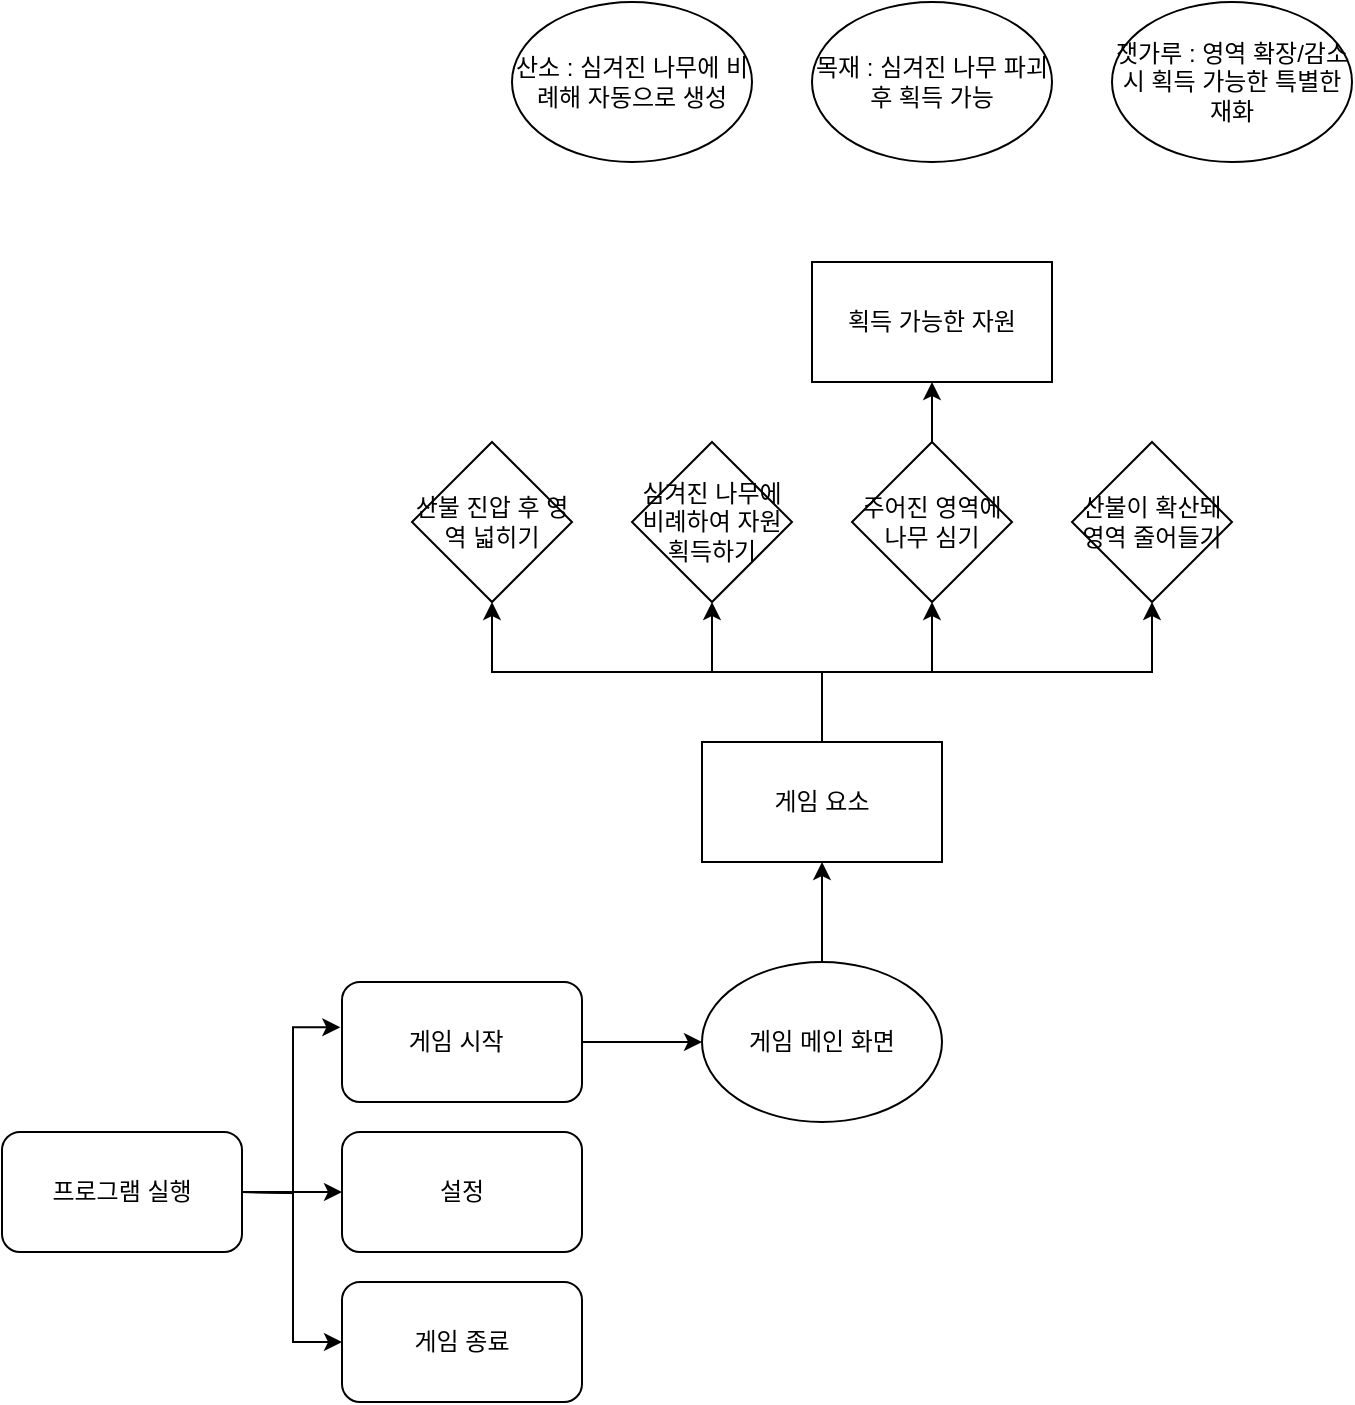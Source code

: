 <mxfile version="26.1.3">
  <diagram name="페이지-1" id="_BRhv00JYU-RnK_FMh2p">
    <mxGraphModel dx="2117" dy="618" grid="1" gridSize="10" guides="1" tooltips="1" connect="1" arrows="1" fold="1" page="1" pageScale="1" pageWidth="827" pageHeight="1169" math="0" shadow="0">
      <root>
        <mxCell id="0" />
        <mxCell id="1" parent="0" />
        <mxCell id="LIoRFN2679DY6rcGjams-6" style="edgeStyle=orthogonalEdgeStyle;rounded=0;orthogonalLoop=1;jettySize=auto;html=1;entryX=0;entryY=0.5;entryDx=0;entryDy=0;" edge="1" parent="1" target="LIoRFN2679DY6rcGjams-3">
          <mxGeometry relative="1" as="geometry">
            <mxPoint x="40" y="685" as="sourcePoint" />
          </mxGeometry>
        </mxCell>
        <mxCell id="LIoRFN2679DY6rcGjams-9" style="edgeStyle=orthogonalEdgeStyle;rounded=0;orthogonalLoop=1;jettySize=auto;html=1;" edge="1" parent="1" source="LIoRFN2679DY6rcGjams-2" target="LIoRFN2679DY6rcGjams-8">
          <mxGeometry relative="1" as="geometry" />
        </mxCell>
        <mxCell id="LIoRFN2679DY6rcGjams-2" value="게임 시작&lt;span style=&quot;white-space: pre;&quot;&gt;&#x9;&lt;/span&gt;" style="rounded=1;whiteSpace=wrap;html=1;" vertex="1" parent="1">
          <mxGeometry x="90" y="580" width="120" height="60" as="geometry" />
        </mxCell>
        <mxCell id="LIoRFN2679DY6rcGjams-3" value="게임 종료" style="rounded=1;whiteSpace=wrap;html=1;" vertex="1" parent="1">
          <mxGeometry x="90" y="730" width="120" height="60" as="geometry" />
        </mxCell>
        <mxCell id="LIoRFN2679DY6rcGjams-4" value="설정" style="rounded=1;whiteSpace=wrap;html=1;" vertex="1" parent="1">
          <mxGeometry x="90" y="655" width="120" height="60" as="geometry" />
        </mxCell>
        <mxCell id="LIoRFN2679DY6rcGjams-7" style="edgeStyle=orthogonalEdgeStyle;rounded=0;orthogonalLoop=1;jettySize=auto;html=1;entryX=-0.007;entryY=0.377;entryDx=0;entryDy=0;entryPerimeter=0;" edge="1" parent="1" target="LIoRFN2679DY6rcGjams-2">
          <mxGeometry relative="1" as="geometry">
            <mxPoint x="40" y="685" as="sourcePoint" />
          </mxGeometry>
        </mxCell>
        <mxCell id="LIoRFN2679DY6rcGjams-11" style="edgeStyle=orthogonalEdgeStyle;rounded=0;orthogonalLoop=1;jettySize=auto;html=1;exitX=0.5;exitY=0;exitDx=0;exitDy=0;entryX=0.5;entryY=1;entryDx=0;entryDy=0;" edge="1" parent="1" source="LIoRFN2679DY6rcGjams-8" target="LIoRFN2679DY6rcGjams-10">
          <mxGeometry relative="1" as="geometry" />
        </mxCell>
        <mxCell id="LIoRFN2679DY6rcGjams-8" value="게임 메인 화면" style="ellipse;whiteSpace=wrap;html=1;" vertex="1" parent="1">
          <mxGeometry x="270" y="570" width="120" height="80" as="geometry" />
        </mxCell>
        <mxCell id="LIoRFN2679DY6rcGjams-16" style="edgeStyle=orthogonalEdgeStyle;rounded=0;orthogonalLoop=1;jettySize=auto;html=1;exitX=0.5;exitY=0;exitDx=0;exitDy=0;" edge="1" parent="1" source="LIoRFN2679DY6rcGjams-10" target="LIoRFN2679DY6rcGjams-13">
          <mxGeometry relative="1" as="geometry" />
        </mxCell>
        <mxCell id="LIoRFN2679DY6rcGjams-17" style="edgeStyle=orthogonalEdgeStyle;rounded=0;orthogonalLoop=1;jettySize=auto;html=1;entryX=0.5;entryY=1;entryDx=0;entryDy=0;" edge="1" parent="1" source="LIoRFN2679DY6rcGjams-10" target="LIoRFN2679DY6rcGjams-15">
          <mxGeometry relative="1" as="geometry" />
        </mxCell>
        <mxCell id="LIoRFN2679DY6rcGjams-18" style="edgeStyle=orthogonalEdgeStyle;rounded=0;orthogonalLoop=1;jettySize=auto;html=1;entryX=0.5;entryY=1;entryDx=0;entryDy=0;" edge="1" parent="1" source="LIoRFN2679DY6rcGjams-10" target="LIoRFN2679DY6rcGjams-12">
          <mxGeometry relative="1" as="geometry" />
        </mxCell>
        <mxCell id="LIoRFN2679DY6rcGjams-20" style="edgeStyle=orthogonalEdgeStyle;rounded=0;orthogonalLoop=1;jettySize=auto;html=1;exitX=0.5;exitY=0;exitDx=0;exitDy=0;entryX=0.5;entryY=1;entryDx=0;entryDy=0;" edge="1" parent="1" source="LIoRFN2679DY6rcGjams-10" target="LIoRFN2679DY6rcGjams-14">
          <mxGeometry relative="1" as="geometry" />
        </mxCell>
        <mxCell id="LIoRFN2679DY6rcGjams-10" value="게임 요소" style="rounded=0;whiteSpace=wrap;html=1;" vertex="1" parent="1">
          <mxGeometry x="270" y="460" width="120" height="60" as="geometry" />
        </mxCell>
        <mxCell id="LIoRFN2679DY6rcGjams-27" style="edgeStyle=orthogonalEdgeStyle;rounded=0;orthogonalLoop=1;jettySize=auto;html=1;exitX=0.5;exitY=0;exitDx=0;exitDy=0;entryX=0.5;entryY=1;entryDx=0;entryDy=0;" edge="1" parent="1" source="LIoRFN2679DY6rcGjams-12" target="LIoRFN2679DY6rcGjams-26">
          <mxGeometry relative="1" as="geometry" />
        </mxCell>
        <mxCell id="LIoRFN2679DY6rcGjams-12" value="주어진 영역에 나무 심기" style="rhombus;whiteSpace=wrap;html=1;" vertex="1" parent="1">
          <mxGeometry x="345" y="310" width="80" height="80" as="geometry" />
        </mxCell>
        <mxCell id="LIoRFN2679DY6rcGjams-13" value="산불 진압 후 영역 넓히기" style="rhombus;whiteSpace=wrap;html=1;" vertex="1" parent="1">
          <mxGeometry x="125" y="310" width="80" height="80" as="geometry" />
        </mxCell>
        <mxCell id="LIoRFN2679DY6rcGjams-14" value="산불이 확산돼 영역 줄어들기" style="rhombus;whiteSpace=wrap;html=1;" vertex="1" parent="1">
          <mxGeometry x="455" y="310" width="80" height="80" as="geometry" />
        </mxCell>
        <mxCell id="LIoRFN2679DY6rcGjams-15" value="심겨진 나무에 비례하여 자원 획득하기" style="rhombus;whiteSpace=wrap;html=1;" vertex="1" parent="1">
          <mxGeometry x="235" y="310" width="80" height="80" as="geometry" />
        </mxCell>
        <mxCell id="LIoRFN2679DY6rcGjams-24" style="edgeStyle=orthogonalEdgeStyle;rounded=0;orthogonalLoop=1;jettySize=auto;html=1;exitX=1;exitY=0.5;exitDx=0;exitDy=0;entryX=0;entryY=0.5;entryDx=0;entryDy=0;" edge="1" parent="1" source="LIoRFN2679DY6rcGjams-22" target="LIoRFN2679DY6rcGjams-4">
          <mxGeometry relative="1" as="geometry" />
        </mxCell>
        <mxCell id="LIoRFN2679DY6rcGjams-22" value="프로그램 실행" style="rounded=1;whiteSpace=wrap;html=1;" vertex="1" parent="1">
          <mxGeometry x="-80" y="655" width="120" height="60" as="geometry" />
        </mxCell>
        <mxCell id="LIoRFN2679DY6rcGjams-26" value="획득 가능한 자원" style="rounded=0;whiteSpace=wrap;html=1;" vertex="1" parent="1">
          <mxGeometry x="325" y="220" width="120" height="60" as="geometry" />
        </mxCell>
        <mxCell id="LIoRFN2679DY6rcGjams-28" value="산소 : 심겨진 나무에 비례해 자동으로 생성" style="ellipse;whiteSpace=wrap;html=1;" vertex="1" parent="1">
          <mxGeometry x="175" y="90" width="120" height="80" as="geometry" />
        </mxCell>
        <mxCell id="LIoRFN2679DY6rcGjams-29" value="목재 : 심겨진 나무 파괴 후 획득 가능" style="ellipse;whiteSpace=wrap;html=1;" vertex="1" parent="1">
          <mxGeometry x="325" y="90" width="120" height="80" as="geometry" />
        </mxCell>
        <mxCell id="LIoRFN2679DY6rcGjams-30" value="잿가루 : 영역 확장/감소 시 획득 가능한 특별한 재화" style="ellipse;whiteSpace=wrap;html=1;" vertex="1" parent="1">
          <mxGeometry x="475" y="90" width="120" height="80" as="geometry" />
        </mxCell>
      </root>
    </mxGraphModel>
  </diagram>
</mxfile>
